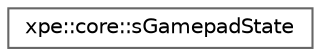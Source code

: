 digraph "Graphical Class Hierarchy"
{
 // LATEX_PDF_SIZE
  bgcolor="transparent";
  edge [fontname=Helvetica,fontsize=10,labelfontname=Helvetica,labelfontsize=10];
  node [fontname=Helvetica,fontsize=10,shape=box,height=0.2,width=0.4];
  rankdir="LR";
  Node0 [id="Node000000",label="xpe::core::sGamepadState",height=0.2,width=0.4,color="grey40", fillcolor="white", style="filled",URL="$structxpe_1_1core_1_1s_gamepad_state.html",tooltip=" "];
}
